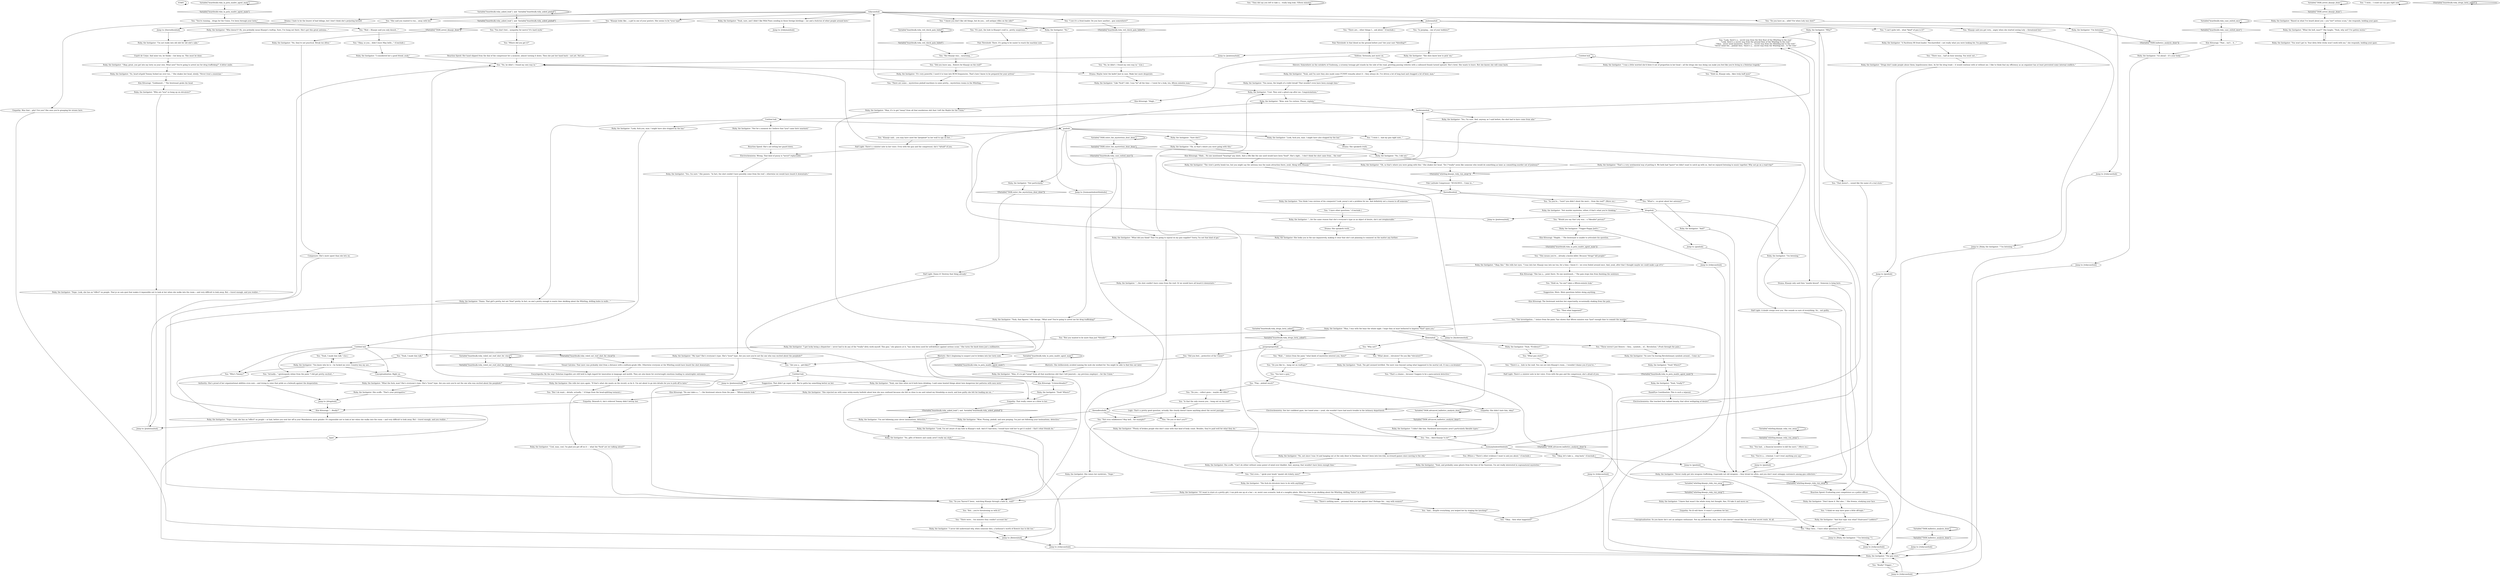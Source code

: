# LAIR / INSTIGATOR CASE
# Here you can present your case to Ruby and find yourself left without much of a case.
# ==================================================
digraph G {
	  0 [label="START"];
	  1 [label="input"];
	  2 [label="Ruby, the Instigator: \"You know who he is -- he fucked me over. Country boy my ass...\""];
	  3 [label="Ruby, the Instigator: \"Yeah, that figures.\" She shrugs. \"What now? You're going to arrest me for drug trafficking?\""];
	  4 [label="Ruby, the Instigator: \"Yeah? Where?\""];
	  5 [label="Empathy: Was that... pity? For you? She sees you're grasping for straws here."];
	  6 [label="Empathy: She didn't hate him, okay?"];
	  7 [label="You: \"Klaasje said... you may have used the *peephole* in her wall to spy on her...\""];
	  8 [label="You: \"I know you don't like old things, but do you... sell antique rifles on the side?\""];
	  9 [label="You: \"Okay, let's take a... step back.\" (Conclude.)"];
	  10 [label="You: \"What about... elevators? Do you like *elevators*?\""];
	  11 [label="You: \"It's just, the hole in Klaasje's wall is.. pretty suspicious...\""];
	  12 [label="You: \"But you wanted to be more than just *friends*.\""];
	  13 [label="You: \"They did say you left to take a... really long leak. Fifteen minutes.\""];
	  14 [label="Ruby, the Instigator: \"Yeah, and I'm sure they also made some FUNNY remarks about it -- they always do. I've driven a lot of long haul and chugged a lot of beer, man.\""];
	  15 [label="Ruby, the Instigator: \"Why?\""];
	  16 [label="Untitled hub"];
	  17 [label="You: \"Wait -- Klaasje said you only kissed...\""];
	  18 [label="Ruby, the Instigator: \"So, heart-of-gold Tommy fucked me over too...\" She shakes her head, slowly. \"Never trust a musician.\""];
	  19 [label="Empathy: Beneath it, she's relieved Tommy didn't betray her."];
	  20 [label="Ruby, the Instigator: \"Look, fuck you, man. I might have also stopped by the bar.\""];
	  21 [label="You: \"I can't quite tell... what *kind* of gun is it?\""];
	  22 [label="You: \"And... despite everything, you helped her by staging the lynching?\""];
	  23 [label="Ruby, the Instigator: \"You think I was envious of his conquests? Look, pussy's not a problem for me. And definitely not a reason to off someone.\""];
	  24 [label="You: \"Is that the only reason you... hung out on the roof?\""];
	  25 [label="Ruby, the Instigator: \"No, they're not practical. Break too often.\""];
	  26 [label="Ruby, the Instigator: \"Nope. Look, she has an *effect* on people. That je ne sais quoi that makes it impossible not to look at her when she walks into the room -- and very difficult to look away. But -- travel enough, and you realize...\""];
	  27 [label="Logic: That's a pretty good question, actually. She clearly doesn't know anything about the secret passage."];
	  28 [label="Ruby, the Instigator: \"The view's pretty bomb too, but you might say the antenna was the main attraction there, yeah. Along with Klaasje.\""];
	  29 [label="Jump to: [rubycasehub]"];
	  30 [label="floweryhub"];
	  31 [label="You: \"There were... ten minutes they couldn't account for.\""];
	  32 [label="Ruby, the Instigator: \"Based on what I've heard about you -- you *are* serious scum,\" she responds, holding your gaze."];
	  33 [label="Ruby, the Instigator: \"Nope. Look, she has an *effect* on people -- or had, before you sent her off in your Moralintern meat grinder. It's impossible not to look at her when she walks into the room -- and very difficult to look away. But -- travel enough, and you realize...\""];
	  34 [label="Pain Threshold: Is that blood on the ground before you? Are your ears *bleeding*?"];
	  35 [label="Ruby, the Instigator: \"Go ahead -- it's your body.\""];
	  36 [label="Variable[\"boardwalk.ruby_ruled_out_roof_shot_for_viscal\"]"];
	  37 [label="Variable[\"boardwalk.ruby_ruled_out_roof_shot_for_viscal\"]", shape=diamond];
	  38 [label="!(Variable[\"boardwalk.ruby_ruled_out_roof_shot_for_viscal\"])", shape=diamond];
	  39 [label="You: \"Who's Tommy?\""];
	  40 [label="You: \"No, he didn't. I found my own way in.\""];
	  41 [label="jealoousyhub"];
	  42 [label="You: \"Do you have an... alibi? For when Lely was shot?\""];
	  43 [label="You: \"You're running... drugs for the Union. I've been through your lorry.\""];
	  44 [label="Ruby, the Instigator: \"Man, it's to get *away* from all that murderous shit that I left the Madre for the Union.\""];
	  45 [label="Esprit de Corps: And mine too, he thinks -- but keep on. This must be done."];
	  46 [label="Kim Kitsuragi: \"Goddamnit...\" The lieutenant grabs his head."];
	  47 [label="Empathy: That really comes as a blow to her."];
	  48 [label="Jump to: [rubymainhub]"];
	  49 [label="Drama: I hate to be the bearer of bad tidings, but I don't think she's perjuring herself."];
	  50 [label="You: \"Do you like to... hang out on rooftops?\""];
	  51 [label="Ruby, the Instigator: \"Not murder mysteries, either, if that's what you're thinking.\""];
	  52 [label="Ruby, the Instigator: \"Yes, I'm sure.\" She pauses. \"In fact, the shot couldn't have possibly come from the roof -- otherwise we would have heard it downstairs.\""];
	  53 [label="Jump to: [jealoousyhub]"];
	  54 [label="Ruby, the Instigator: \"Don't know it. But also...\" She frowns, studying your face."];
	  55 [label="Ruby, the Instigator: \"...the shot couldn't have come from the roof. Or we would have all heard it downstairs.\""];
	  56 [label="Jump to: [gunhub]"];
	  57 [label="Ruby, the Instigator: She scoffs. \"That's your prerogative.\""];
	  58 [label="Rhetoric: She's beginning to suspect you've broken into her lorry now."];
	  59 [label="Composure: She's more upset than she lets on."];
	  60 [label="Half Light: A doubt creeps over you. She sounds so sure of everything. So... not guilty."];
	  61 [label="Ruby, the Instigator: \"Not for a moment do I believe that *you* came here unarmed.\""];
	  62 [label="You: \"There's nothing more... personal that you had against him? Perhaps his... way with women?\""];
	  63 [label="You: \"Klaasje looks like... a girl in one of your posters. She seems to be *your type*.\""];
	  64 [label="You: \"You... liked Klaasje *a lot*.\""];
	  65 [label="Untitled hub"];
	  66 [label="You: \"Okay then... I have other questions for you.\""];
	  67 [label="Jump to: [backroomshub]"];
	  68 [label="You: \"There was... half an hour missing. You went out...\""];
	  69 [label="Variable[\"TASK.ballistics_analysis_done\"]"];
	  70 [label="Variable[\"TASK.ballistics_analysis_done\"]", shape=diamond];
	  71 [label="!(Variable[\"TASK.ballistics_analysis_done\"])", shape=diamond];
	  72 [label="Jump to: [rubycasehub]"];
	  73 [label="You: \"Really? Trigger...\""];
	  74 [label="You: \"What gun store?\""];
	  75 [label="Jump to: [rubycasehub]"];
	  76 [label="Ruby, the Instigator: \"Man, I was with the boys the whole night. I hope they at least bothered to impress *that* upon you.\""];
	  77 [label="Ruby, the Instigator: \"Wow, now I'm curious. Please, explain.\""];
	  78 [label="Jump to: [toomanyhubswithinhubs]"];
	  79 [label="Hand/Eye Coordination: This is such a wipeout."];
	  80 [label="You: \"Okay... then what happened?\""];
	  81 [label="Ruby, the Instigator: \"Yeah. The girl seemed terrified. The merc was beyond caring what happened to his mortal coil. It was a no-brainer.\""];
	  82 [label="Ruby, the Instigator: \"The fuck do elevators have to do with anything?\""];
	  83 [label="Ruby, the Instigator: \"I'm not really into old shit for old shit's sake.\""];
	  84 [label="theroofisonhub"];
	  85 [label="Jump to: [theroofisonhub]"];
	  86 [label="Ruby, the Instigator: \"That's a very sentimental way of putting it. We both had *pasts* we didn't want to catch up with us. And we enjoyed listening to music together. Why not go on a road trip?\""];
	  87 [label="Jump to: [Ruby, the Instigator: \"\"I'm listening.\"\"]"];
	  88 [label="Ruby, the Instigator: \"Yeah, one time when we'd both been drinking, I said some heated things about how dangerous her patterns with men were.\""];
	  89 [label="You: \"I wish... I could use my gun right now.\""];
	  90 [label="Ruby, the Instigator: \"You won't get to. Your dirty little tricks won't work with me,\" she responds, holding your gaze."];
	  91 [label="Reaction Speed: Her hand slipped from the dial of the compressor for a moment, almost turning it down. Then she put her hand back -- not yet. Not yet..."];
	  92 [label="Ruby, the Instigator: \"The gun store.\""];
	  93 [label="rubycasehub"];
	  94 [label="Ruby, the Instigator: \"Yeah, and probably some ghosts from the time of the Suzerain. I'm not really interested in supranatural mysteries.\""];
	  95 [label="Ruby, the Instigator: \"Yeah. *Evidence*.\""];
	  96 [label="You: \"Okay, so you... didn't leave May bells...\" (Conclude.)"];
	  97 [label="Ruby, the Instigator: She rolls her eyes again. \"If that's what she wants on the record, so be it. I'm not about to go into details for you to jerk off to later.\""];
	  98 [label="Jump to: [jealoousyhub]"];
	  99 [label="You: \"But... you're threatening us with it!\""];
	  100 [label="Variable[\"TASK.arrest_klaasje_done\"]"];
	  101 [label="Variable[\"TASK.arrest_klaasje_done\"]", shape=diamond];
	  102 [label="!(Variable[\"TASK.arrest_klaasje_done\"])", shape=diamond];
	  103 [label="Variable[\"boardwalk.ruby_drugs_lorry_asked\"]"];
	  104 [label="Variable[\"boardwalk.ruby_drugs_lorry_asked\"]", shape=diamond];
	  105 [label="!(Variable[\"boardwalk.ruby_drugs_lorry_asked\"])", shape=diamond];
	  106 [label="Ruby, the Instigator: \"What the fuck, man? She's everyone's type. She's *your* type. Are you sure you're not the one who was excited about the peephole?\""];
	  107 [label="Electrochemistry: Wrong. That kind of pussy is *never* replaceable."];
	  108 [label="Jump to: [rubycasehub]"];
	  109 [label="Ruby, the Instigator: \"What did you think? That I'm going to squeal on my gun supplier? Sorry, I'm not that kind of gal.\""];
	  110 [label="You: \"Where did you get it?\""];
	  111 [label="Ruby, the Instigator: \"Plenty of broken people who don't come with that kind of body count. Besides, they're paid well for what they do.\""];
	  112 [label="Ruby, the Instigator: \"Not particularly.\""];
	  113 [label="You: (Wince.) \"There's other evidence I want to ask you about.\" (Conclude.)"];
	  114 [label="You: \"That's a shame... because I happen to be a para-natural detective.\""];
	  115 [label="Jump to: [jealoousyhub]"];
	  116 [label="Ruby, the Instigator: \"...for the same reason that she's everyone's type as an object of desire, she's not irreplaceable.\""];
	  117 [label="Ruby, the Instigator: \"I'm listening.\""];
	  118 [label="You: \"Are you a... girl-liker?\""];
	  119 [label="You: \"Actually...\" (grotesquely whine from the pain) \"I did get pretty excited...\""];
	  120 [label="You: \"No, he didn't. I found my own way in.\" (Lie.)"];
	  121 [label="Pain Threshold: There. It's going to be easier to reach the machine now."];
	  122 [label="Ruby, the Instigator: \"Look, I'm not aware of any hole in Klaasje's wall. And if I had been, I would have told her to get it sealed -- that's what friends do.\""];
	  123 [label="peeperpeeperhub"];
	  124 [label="Ruby, the Instigator: \"My type? She's everyone's type. She's *your* type. Are you sure you're not the one who was excited about the peephole?\""];
	  125 [label="Kim Kitsuragi: \"Hmh... No one mentioned *hearing* any shots. And a rifle like the one used would have been *loud*. She's right... I don't think the shot came from... the roof.\""];
	  126 [label="You: \"She said you wanted to run... away with her.\""];
	  127 [label="You: \"Did you leave any... flowers for Klaasje on the roof?\""];
	  128 [label="Ruby, the Instigator: \"I never did understand why, when someone dies, a hothouse's worth of flowers has to die too.\""];
	  129 [label="Ruby, the Instigator: \"You mean, the length of a toilet break? That wouldn't even have been enough time.\""];
	  130 [label="Ruby, the Instigator: She scoffs. \"Can't do either without some power of mind over bladder. And, anyway, that wouldn't have been enough time.\""];
	  131 [label="Shivers: Somewhere on the outskirts of Faubourg, a scrawny teenage girl stands by the side of the road, greeting passing vehicles with a calloused thumb turned upward. She's tired. She wants to leave. But she knows she will come back."];
	  132 [label="You: \"Then what happened?\""];
	  133 [label="Ruby, the Instigator: \"Okay, fine.\" She rolls her eyes. \"I was into her. Klaasje was into me too, for a time, I know it -- we even fooled around once. And, yeah, after that I thought maybe we could make a go of it.\""];
	  134 [label="Ruby, the Instigator: \"Drugs don't make people abuse them; hopelessness does. As for the drug trade -- it would continue with or without me. I like to think that my efficiency as an organizer has at least prevented some internal conflicts.\""];
	  135 [label="Ruby, the Instigator: \"Like *fuck* I did. I was *in* all the time -- I went for a leak, ten, fifteen minutes max.\""];
	  136 [label="Untitled hub"];
	  137 [label="Drama: She speaketh truth."];
	  138 [label="Drama: She speaketh truth."];
	  139 [label="Conceptualization: Right on."];
	  140 [label="You: \"Yeah, I made him talk.\""];
	  141 [label="Variable[\"boardwalk.ruby_red_check_pain_failed\"]"];
	  142 [label="Variable[\"boardwalk.ruby_red_check_pain_failed\"]", shape=diamond];
	  143 [label="!(Variable[\"boardwalk.ruby_red_check_pain_failed\"])", shape=diamond];
	  144 [label="Ruby, the Instigator: \"Sure don't.\""];
	  145 [label="You: \"Do you... collect guns... maybe old rifles?\""];
	  146 [label="Ruby, the Instigator: \"No, not since I was 14 and hanging out at the only diner in Dardanne. Haven't been into low-risk, no-reward games since moving to the city.\""];
	  147 [label="You: \"Wait...\" (wince from the pain) \"what kinds of mysteries interest you, then?\""];
	  148 [label="Ruby, the Instigator: \"Why are *you* so hung up on elevators?\""];
	  149 [label="Variable[\"TASK.advanced_ballistics_analysis_done\"]"];
	  150 [label="Variable[\"TASK.advanced_ballistics_analysis_done\"]", shape=diamond];
	  151 [label="!(Variable[\"TASK.advanced_ballistics_analysis_done\"])", shape=diamond];
	  152 [label="Ruby, the Instigator: \"Cool. They sent a ghost-cop after me. Congratulations.\""];
	  153 [label="Variable[\"TASK.enter_the_mysterious_door_done\"]"];
	  154 [label="Variable[\"TASK.enter_the_mysterious_door_done\"]", shape=diamond];
	  155 [label="!(Variable[\"TASK.enter_the_mysterious_door_done\"])", shape=diamond];
	  156 [label="theendlesshubs"];
	  157 [label="Kim Kitsuragi: \"She has a... point there. No one mentioned...\" The pain stops him from finishing the sentence."];
	  158 [label="Variable[\"whirling.klaasje_ruby_run_away\"]"];
	  159 [label="Variable[\"whirling.klaasje_ruby_run_away\"]", shape=diamond];
	  160 [label="!(Variable[\"whirling.klaasje_ruby_run_away\"])", shape=diamond];
	  161 [label="Jump to: [gunhub]"];
	  162 [label="You: \"You're a... criminal. I can't trust anything you say.\""];
	  163 [label="Variable[\"boardwalk.ruby_la_puta_madre_agent_main\"]"];
	  164 [label="Variable[\"boardwalk.ruby_la_puta_madre_agent_main\"]", shape=diamond];
	  165 [label="!(Variable[\"boardwalk.ruby_la_puta_madre_agent_main\"])", shape=diamond];
	  166 [label="Variable[\"boardwalk.ruby_la_puta_madre_agent_main\"]"];
	  167 [label="Variable[\"boardwalk.ruby_la_puta_madre_agent_main\"]", shape=diamond];
	  168 [label="!(Variable[\"boardwalk.ruby_la_puta_madre_agent_main\"])", shape=diamond];
	  169 [label="Suggestion: More. More questions before doing anything."];
	  170 [label="Ruby, the Instigator: \"Look, fuck you, man. I might have also stopped by the bar.\""];
	  171 [label="You: \"Did you feel... protective of the Union?\""];
	  172 [label="You: \"There's a... hole in the wall. You can see into Klaasje's room... I wouldn't blame you if you've..\""];
	  173 [label="Ruby, the Instigator: \"Trigger-Happy Jack's.\""];
	  174 [label="Ruby, the Instigator: \"I didn't like him. Hardened mercenaries aren't particularly likeable types.\""];
	  175 [label="Conceptualization: So you know she's not an antiques enthusiast. Not my jurisdiction, man, but it also doesn't sound like she used that secret route. At all."];
	  176 [label="Jump to: [jealoousyhub]"];
	  177 [label="You: \"You had... a financial incentive to kill the merc.\" (Move on.)"];
	  178 [label="Ruby, the Instigator: \"Oh, so that's where you were going with this.\""];
	  179 [label="Kim Kitsuragi: \"A breechloader?\""];
	  180 [label="Kim Kitsuragi: \"Hnghh...\" The lieutenant is unable to articulate his question."];
	  181 [label="You: \"That doesn't... sound like the name of a real store.\""];
	  182 [label="You: \"There are some... mysterious pinball machines in some pretty... mysterious rooms in the Whirling...\""];
	  183 [label="Pale Latitude Compressor: \"851023933... Come in...\""];
	  184 [label="Ruby, the Instigator: \"Oh, so that's where you were going with this.\" She shakes her head. \"Do I *really* seem like someone who would do something as lame as committing murder out of jealousy?\""];
	  185 [label="Jump to: [rubycasehub]"];
	  186 [label="Kim Kitsuragi: \"That... isn't... it...\""];
	  187 [label="Ruby, the Instigator: \"Yeah? Where?\""];
	  188 [label="Ruby, the Instigator: \"No.\""];
	  189 [label="Ruby, the Instigator: \"Never really got into weapons trafficking. Especially not old weapons -- they break too often, and you don't want unhappy customers among gun collectors.\""];
	  190 [label="gunhub"];
	  191 [label="You: \"You don't feel... sympathy for mercs? It's hard work.\""];
	  192 [label="Ruby, the Instigator: \"Wow. Pissing, pinball, and now peeping. I'm just not following your insinuations, detective.\""];
	  193 [label="You: \"Why not?\""];
	  194 [label="You: \"These weren't just flowers -- they... symbols... of... Revolution.\" (Push through the pain.)"];
	  195 [label="You: \"But Klaasje was... mourning...\""];
	  196 [label="Untitled hub"];
	  197 [label="Ruby, the Instigator: \"What the hell, man?!\" She laughs. \"Yeah, why not? I've gotten worse.\""];
	  198 [label="Half Light: There's a sinister note in her voice. Even with the gun and the compressor, she's *afraid* of you."];
	  199 [label="Ruby, the Instigator: \"Damn. That girl's pretty, but not *that* pretty. In fact, no one's pretty enough to waste time skulking about the Whirling, drilling holes in walls...\""];
	  200 [label="You: \"I have other questions.\" (Conclude.)"];
	  201 [label="Electrochemistry: See her confident gaze, her toned arms -- yeah, she wouldn't have had much trouble in the intimacy department."];
	  202 [label="You: \"Not even wildflowers? May bell... for example?\""];
	  203 [label="You: \"I think we may have gone a little off-topic.\""];
	  204 [label="Reaction Speed: Evaluating your competence as a police officer."];
	  205 [label="Electrochemistry: She touched that radiant beauty, that silver wellspring of desire?"];
	  206 [label="Jump to: [gunhub]"];
	  207 [label="Authority: She's proud of her organizational abilities even now -- and trying to raise that pride as a bulwark against the desperation."];
	  208 [label="Ruby, the Instigator: \"Cool, man, cool. I'm glad you got off on it --  what the *fuck* are we talking about?\""];
	  209 [label="Kim Kitsuragi: \"...Really?\""];
	  210 [label="drugshub"];
	  211 [label="Ruby, the Instigator: \"Yes, I'm sure. And, anyway, as I said before, the shot had to have come from afar.\""];
	  212 [label="You: \"Play... pinball much?\""];
	  213 [label="Ruby, the Instigator: \"And?\""];
	  214 [label="Ruby, the Instigator: \"It's very powerful. I used it to tune into RCM frequencies. That's how I knew to be prepared for your arrival.\""];
	  215 [label="Ruby, the Instigator: \"No, gifts of flowers and candy aren't really my style.\""];
	  216 [label="Ruby, the Instigator: \"I knew that wasn't the whole story, but thought, fine, I'll take it and move on.\""];
	  217 [label="Drama: Klaasje only said they \"maybe kissed\". Someone is lying here."];
	  218 [label="Ruby, the Instigator: \"She does know how to pick 'em.\""];
	  219 [label="Variable[\"boardwalk.ruby_asked_leak\"]  and  Variable[\"boardwalk.ruby_asked_pinball\"]"];
	  220 [label="Variable[\"boardwalk.ruby_asked_leak\"]  and  Variable[\"boardwalk.ruby_asked_pinball\"]", shape=diamond];
	  221 [label="!(Variable[\"boardwalk.ruby_asked_leak\"]  and  Variable[\"boardwalk.ruby_asked_pinball\"])", shape=diamond];
	  222 [label="Drama: Maybe twist the knife? Just in case. Make her more desperate."];
	  223 [label="Ruby, the Instigator: \"Okay, great, you got into my lorry on your own. What now? You're going to arrest me for drug trafficking?\" A bitter smile."];
	  224 [label="Jump to: [rubycasehub]"];
	  225 [label="Kim Kitsuragi: \"Hngh...\""];
	  226 [label="You: \"But I do want... details, actually...\" (Cringe from the head-splitting torment.)"];
	  227 [label="Volition: Seriously, just move on."];
	  228 [label="Ruby, the Instigator: \"Yeah, *really*?\""];
	  229 [label="Rhetoric: She deliberately avoided naming the mob she worked for. You might be able to find this out later."];
	  230 [label="Ruby, the Instigator: \"Yeah, sure, and I didn't like Wild Pines sending in those foreign hirelings -- me and a fuck-ton of other people around here.\""];
	  231 [label="You: \"Would you say that Lely was... a *likeable* person?\""];
	  232 [label="Ruby, the Instigator: She looks you in the eye impassively, making it clear that she's not planning to comment on the matter any further."];
	  233 [label="Jump to: [rubycasehub]"];
	  234 [label="Ruby, the Instigator: \"I'm listening.\""];
	  235 [label="You: \"This means you're... already a known killer. Because *drugs* kill people!\""];
	  236 [label="Ruby, the Instigator: \"Man, it's to get *away* from all that murderous shit that I left Jamrock -- my previous employer -- for the Union.\""];
	  237 [label="Ruby, the Instigator: \"I got lucky being a dispatcher -- never had to do any of the *really* dirty work myself. This gun,\" she glances at it, \"has only been used for self-defence against serious scum.\" She turns the knob down just a millimetre."];
	  238 [label="Variable[\"whirling.klaasje_ruby_run_away\"]"];
	  239 [label="Variable[\"whirling.klaasje_ruby_run_away\"]", shape=diamond];
	  240 [label="!(Variable[\"whirling.klaasje_ruby_run_away\"])", shape=diamond];
	  241 [label="Kim Kitsuragi: The lieutenant watches her expectantly, occasionally shaking from the pain."];
	  242 [label="Half Light: Damn it! Destroy that thing already!"];
	  243 [label="Kim Kitsuragi: \"No one takes a...\" -- the lieutenant winces from the pain -- \"fifteen-minute leak.\""];
	  244 [label="Jump to: [rubycasehub]"];
	  245 [label="Reaction Speed: She's not letting her guard down."];
	  246 [label="Half Light: There's a sinister note in her voice. Even with the gun and the compressor, she's afraid of you."];
	  247 [label="Ruby, the Instigator: \"If I want to stare at a pretty girl, I can pick one up at a bar -- or, worst case scenario, look at a naughty photo. Who has time to go skulking about the Whirling, drilling *holes* in walls?\""];
	  248 [label="You: \"Do you or don't you?!\""];
	  249 [label="You: \"Not even...\" (grab your head) \"quaint old rickety ones?\""];
	  250 [label="toomanyhubswithinhubs"];
	  251 [label="Ruby, the Instigator: \"I considered her a good friend, yeah.\""];
	  252 [label="Ruby, the Instigator: \"No, I did not.\""];
	  253 [label="You: \"Our investigation...\" (wince from the pain) \"has shown that fifteen minutes was *just* enough time to commit the murder.\""];
	  254 [label="Ruby, the Instigator: \"She rejected me with some wishy-washy bullshit about how she was confused because she felt so close to me and valued my friendship so much, and how guilty she felt for leading me on...\""];
	  255 [label="Ruby, the Instigator: \"I was a little worried she'd blow it out of proportion in her head -- all the drugs she was doing can make you feel like you're living in a Dolorian tragedy.\""];
	  256 [label="You: \"Hold on, Klaasje only... likes truly buff men!\""];
	  257 [label="Encyclopedia: By the way! Dolorian tragedies are still held in high regard for innovation in language and motifs. They are also know for overwrought emotions leading to catastrophic outcomes."];
	  258 [label="Jump to: [gunhub]"];
	  259 [label="Variable[\"boardwalk.ruby_case_exited_once\"]"];
	  260 [label="Variable[\"boardwalk.ruby_case_exited_once\"]", shape=diamond];
	  261 [label="!(Variable[\"boardwalk.ruby_case_exited_once\"])", shape=diamond];
	  262 [label="You: \"Hold on, *no one* takes a fifteen-minute leak.\""];
	  263 [label="Suggestion: That didn't go super well. You've gotta lay something better on her."];
	  264 [label="You: \"I wish I... had my gun right now...\""];
	  265 [label="You: \"I see it's a front-loader. Do you have another... gun somewhere?\""];
	  266 [label="You: \"You have a gun.\""];
	  267 [label="Ruby, the Instigator: \"Who doesn't? Oh, you probably mean Klaasje's rooftop. Sure, I've hung out there. She's got this great antenna...\""];
	  268 [label="backroomshub"];
	  269 [label="Visual Calculus: That merc was probably shot from a distance with a military-grade rifle. Otherwise everyone at the Whirling would have heard the shot downstairs."];
	  270 [label="Empathy: No ill will there. It wasn't a problem for her."];
	  271 [label="You: \"Yeah, I made him talk.\" (Lie.)"];
	  272 [label="You: \"What's... so great about her antenna?\""];
	  273 [label="Ruby, the Instigator: \"A Nachtwey 80 front-loader. Two-barrelled -- not really what you were looking for, I'm guessing.\""];
	  274 [label="You: \"So you *haven't* been.. watching Klaasje through a hole in.. wall?\""];
	  275 [label="You: \"So you're... *sure* you didn't shoot the merc... from the roof?\" (Move on.)"];
	  276 [label="You: \"Is peeping... one of your hobbies?\""];
	  277 [label="Ruby, the Instigator: \"I'm not following your clever insinuations, detective.\""];
	  278 [label="Ruby, the Instigator: \"And that topic was what? Staircases? Ladders?\""];
	  279 [label="You: \"There are... other things I... ask about.\" (Conclude.)"];
	  280 [label="Ruby, the Instigator: She raises her eyebrows. \"Nope.\""];
	  281 [label="Ruby, the Instigator: \"So now I'm leaving Revolutionary symbols around... Come on.\""];
	  282 [label="You: \"Look, there's a... secret way from the first floor of the Whirling to the roof.\"\n\"Look, there's a secret way from the ground floor of the Whirling to the roof.\"\n\"Okay... never mind mysteries. There's a... secret way from the Whirling bar to the roof.\"\n\"Never mind the... pinball then. There's a... secret way from the Whirling bar... to the roof.\""];
	  283 [label="Jump to: [Ruby, the Instigator: \"\"I'm listening.\"\"]"];
	  284 [label="You: \"Klaasje said you got very... angry when she started seeing Lely -- threatened her.\""];
	  285 [label="Jump to: [floweryhub]"];
	  286 [label="Jump to: [drugshub]"];
	  0 -> 0
	  1 -> 92
	  2 -> 139
	  2 -> 271
	  2 -> 39
	  2 -> 119
	  3 -> 58
	  4 -> 168
	  5 -> 285
	  6 -> 64
	  7 -> 198
	  8 -> 188
	  9 -> 258
	  10 -> 81
	  11 -> 121
	  12 -> 237
	  13 -> 13
	  14 -> 129
	  15 -> 282
	  15 -> 181
	  16 -> 16
	  16 -> 131
	  16 -> 255
	  17 -> 96
	  18 -> 46
	  19 -> 209
	  20 -> 137
	  21 -> 273
	  22 -> 80
	  23 -> 200
	  24 -> 27
	  25 -> 59
	  26 -> 115
	  27 -> 248
	  27 -> 202
	  28 -> 84
	  29 -> 92
	  30 -> 201
	  30 -> 194
	  30 -> 193
	  30 -> 95
	  31 -> 128
	  32 -> 197
	  33 -> 115
	  34 -> 227
	  35 -> 224
	  36 -> 36
	  36 -> 37
	  37 -> 257
	  38 -> 269
	  39 -> 1
	  40 -> 222
	  41 -> 11
	  41 -> 276
	  41 -> 21
	  41 -> 117
	  41 -> 279
	  41 -> 284
	  42 -> 75
	  43 -> 17
	  44 -> 179
	  45 -> 223
	  46 -> 148
	  47 -> 221
	  49 -> 5
	  50 -> 266
	  51 -> 231
	  52 -> 124
	  53 -> 40
	  54 -> 203
	  55 -> 156
	  56 -> 189
	  57 -> 286
	  58 -> 274
	  58 -> 118
	  59 -> 209
	  60 -> 160
	  61 -> 245
	  62 -> 22
	  63 -> 102
	  64 -> 250
	  65 -> 170
	  65 -> 61
	  65 -> 190
	  65 -> 199
	  66 -> 283
	  67 -> 268
	  68 -> 134
	  69 -> 69
	  69 -> 70
	  70 -> 185
	  71 -> 35
	  72 -> 92
	  73 -> 108
	  74 -> 172
	  75 -> 92
	  76 -> 67
	  76 -> 12
	  76 -> 30
	  77 -> 268
	  78 -> 249
	  79 -> 205
	  80 -> 253
	  81 -> 114
	  82 -> 247
	  83 -> 45
	  84 -> 272
	  84 -> 275
	  84 -> 23
	  85 -> 83
	  86 -> 240
	  87 -> 233
	  88 -> 254
	  89 -> 89
	  90 -> 197
	  91 -> 40
	  92 -> 73
	  93 -> 230
	  93 -> 8
	  93 -> 41
	  93 -> 265
	  93 -> 42
	  93 -> 49
	  93 -> 126
	  93 -> 63
	  94 -> 249
	  95 -> 74
	  96 -> 251
	  97 -> 226
	  98 -> 40
	  99 -> 31
	  100 -> 100
	  100 -> 101
	  101 -> 32
	  102 -> 25
	  103 -> 104
	  103 -> 103
	  104 -> 123
	  105 -> 105
	  106 -> 57
	  107 -> 52
	  108 -> 92
	  109 -> 55
	  110 -> 91
	  111 -> 64
	  112 -> 155
	  113 -> 94
	  114 -> 151
	  115 -> 40
	  116 -> 138
	  117 -> 71
	  118 -> 196
	  119 -> 207
	  120 -> 222
	  121 -> 195
	  122 -> 274
	  123 -> 10
	  123 -> 171
	  123 -> 6
	  124 -> 274
	  124 -> 118
	  125 -> 28
	  126 -> 85
	  127 -> 214
	  128 -> 285
	  129 -> 152
	  130 -> 152
	  131 -> 14
	  132 -> 253
	  133 -> 157
	  134 -> 206
	  135 -> 152
	  136 -> 38
	  136 -> 39
	  136 -> 139
	  136 -> 271
	  136 -> 119
	  137 -> 252
	  138 -> 232
	  139 -> 106
	  140 -> 2
	  141 -> 141
	  141 -> 142
	  142 -> 195
	  143 -> 120
	  144 -> 178
	  145 -> 24
	  146 -> 130
	  147 -> 50
	  148 -> 26
	  149 -> 149
	  149 -> 150
	  150 -> 174
	  151 -> 66
	  152 -> 77
	  153 -> 153
	  153 -> 154
	  154 -> 252
	  154 -> 261
	  155 -> 242
	  156 -> 192
	  156 -> 248
	  156 -> 202
	  157 -> 262
	  158 -> 158
	  158 -> 159
	  159 -> 216
	  160 -> 204
	  161 -> 189
	  162 -> 56
	  163 -> 163
	  163 -> 164
	  164 -> 43
	  165 -> 235
	  166 -> 166
	  166 -> 167
	  167 -> 236
	  168 -> 228
	  169 -> 241
	  170 -> 136
	  171 -> 229
	  172 -> 246
	  173 -> 72
	  173 -> 180
	  174 -> 64
	  175 -> 66
	  176 -> 40
	  177 -> 162
	  178 -> 125
	  179 -> 187
	  180 -> 165
	  181 -> 108
	  182 -> 93
	  183 -> 84
	  184 -> 240
	  185 -> 92
	  186 -> 35
	  187 -> 47
	  188 -> 78
	  189 -> 160
	  190 -> 7
	  190 -> 264
	  190 -> 109
	  190 -> 144
	  190 -> 112
	  190 -> 20
	  191 -> 110
	  192 -> 122
	  193 -> 147
	  194 -> 281
	  195 -> 127
	  196 -> 88
	  196 -> 98
	  196 -> 263
	  197 -> 90
	  198 -> 107
	  199 -> 274
	  200 -> 116
	  201 -> 64
	  202 -> 280
	  203 -> 278
	  204 -> 54
	  205 -> 15
	  206 -> 189
	  207 -> 286
	  208 -> 274
	  209 -> 33
	  210 -> 176
	  210 -> 161
	  210 -> 234
	  211 -> 28
	  212 -> 145
	  213 -> 189
	  214 -> 182
	  215 -> 29
	  216 -> 270
	  217 -> 204
	  218 -> 131
	  219 -> 219
	  219 -> 220
	  220 -> 191
	  221 -> 277
	  222 -> 135
	  223 -> 18
	  224 -> 92
	  225 -> 44
	  226 -> 208
	  227 -> 225
	  227 -> 131
	  228 -> 79
	  229 -> 236
	  230 -> 48
	  231 -> 173
	  232 -> 77
	  233 -> 92
	  234 -> 92
	  235 -> 133
	  236 -> 179
	  237 -> 140
	  238 -> 238
	  238 -> 239
	  239 -> 177
	  240 -> 183
	  241 -> 132
	  242 -> 47
	  243 -> 19
	  244 -> 92
	  245 -> 107
	  246 -> 244
	  247 -> 274
	  247 -> 62
	  248 -> 111
	  249 -> 82
	  250 -> 113
	  250 -> 146
	  250 -> 282
	  250 -> 9
	  251 -> 40
	  252 -> 184
	  253 -> 76
	  254 -> 215
	  255 -> 256
	  256 -> 217
	  257 -> 97
	  258 -> 189
	  259 -> 259
	  259 -> 260
	  260 -> 186
	  261 -> 3
	  262 -> 169
	  263 -> 243
	  264 -> 60
	  265 -> 143
	  266 -> 212
	  267 -> 83
	  268 -> 65
	  268 -> 282
	  268 -> 211
	  269 -> 257
	  270 -> 175
	  271 -> 2
	  272 -> 213
	  273 -> 68
	  274 -> 99
	  275 -> 210
	  275 -> 51
	  276 -> 218
	  277 -> 122
	  278 -> 66
	  279 -> 34
	  280 -> 285
	  281 -> 4
	  282 -> 53
	  283 -> 233
	  284 -> 87
	  285 -> 29
	  286 -> 209
}

